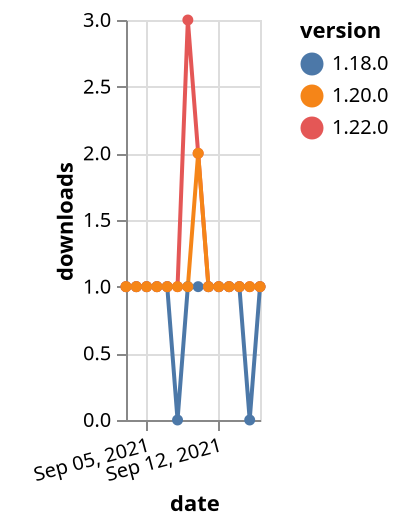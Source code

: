 {"$schema": "https://vega.github.io/schema/vega-lite/v5.json", "description": "A simple bar chart with embedded data.", "data": {"values": [{"date": "2021-09-03", "total": 218, "delta": 1, "version": "1.18.0"}, {"date": "2021-09-04", "total": 219, "delta": 1, "version": "1.18.0"}, {"date": "2021-09-05", "total": 220, "delta": 1, "version": "1.18.0"}, {"date": "2021-09-06", "total": 221, "delta": 1, "version": "1.18.0"}, {"date": "2021-09-07", "total": 222, "delta": 1, "version": "1.18.0"}, {"date": "2021-09-08", "total": 222, "delta": 0, "version": "1.18.0"}, {"date": "2021-09-09", "total": 223, "delta": 1, "version": "1.18.0"}, {"date": "2021-09-10", "total": 224, "delta": 1, "version": "1.18.0"}, {"date": "2021-09-11", "total": 225, "delta": 1, "version": "1.18.0"}, {"date": "2021-09-12", "total": 226, "delta": 1, "version": "1.18.0"}, {"date": "2021-09-13", "total": 227, "delta": 1, "version": "1.18.0"}, {"date": "2021-09-14", "total": 228, "delta": 1, "version": "1.18.0"}, {"date": "2021-09-15", "total": 228, "delta": 0, "version": "1.18.0"}, {"date": "2021-09-16", "total": 229, "delta": 1, "version": "1.18.0"}, {"date": "2021-09-03", "total": 178, "delta": 1, "version": "1.22.0"}, {"date": "2021-09-04", "total": 179, "delta": 1, "version": "1.22.0"}, {"date": "2021-09-05", "total": 180, "delta": 1, "version": "1.22.0"}, {"date": "2021-09-06", "total": 181, "delta": 1, "version": "1.22.0"}, {"date": "2021-09-07", "total": 182, "delta": 1, "version": "1.22.0"}, {"date": "2021-09-08", "total": 183, "delta": 1, "version": "1.22.0"}, {"date": "2021-09-09", "total": 186, "delta": 3, "version": "1.22.0"}, {"date": "2021-09-10", "total": 188, "delta": 2, "version": "1.22.0"}, {"date": "2021-09-11", "total": 189, "delta": 1, "version": "1.22.0"}, {"date": "2021-09-12", "total": 190, "delta": 1, "version": "1.22.0"}, {"date": "2021-09-13", "total": 191, "delta": 1, "version": "1.22.0"}, {"date": "2021-09-14", "total": 192, "delta": 1, "version": "1.22.0"}, {"date": "2021-09-15", "total": 193, "delta": 1, "version": "1.22.0"}, {"date": "2021-09-16", "total": 194, "delta": 1, "version": "1.22.0"}, {"date": "2021-09-03", "total": 173, "delta": 1, "version": "1.20.0"}, {"date": "2021-09-04", "total": 174, "delta": 1, "version": "1.20.0"}, {"date": "2021-09-05", "total": 175, "delta": 1, "version": "1.20.0"}, {"date": "2021-09-06", "total": 176, "delta": 1, "version": "1.20.0"}, {"date": "2021-09-07", "total": 177, "delta": 1, "version": "1.20.0"}, {"date": "2021-09-08", "total": 178, "delta": 1, "version": "1.20.0"}, {"date": "2021-09-09", "total": 179, "delta": 1, "version": "1.20.0"}, {"date": "2021-09-10", "total": 181, "delta": 2, "version": "1.20.0"}, {"date": "2021-09-11", "total": 182, "delta": 1, "version": "1.20.0"}, {"date": "2021-09-12", "total": 183, "delta": 1, "version": "1.20.0"}, {"date": "2021-09-13", "total": 184, "delta": 1, "version": "1.20.0"}, {"date": "2021-09-14", "total": 185, "delta": 1, "version": "1.20.0"}, {"date": "2021-09-15", "total": 186, "delta": 1, "version": "1.20.0"}, {"date": "2021-09-16", "total": 187, "delta": 1, "version": "1.20.0"}]}, "width": "container", "mark": {"type": "line", "point": {"filled": true}}, "encoding": {"x": {"field": "date", "type": "temporal", "timeUnit": "yearmonthdate", "title": "date", "axis": {"labelAngle": -15}}, "y": {"field": "delta", "type": "quantitative", "title": "downloads"}, "color": {"field": "version", "type": "nominal"}, "tooltip": {"field": "delta"}}}